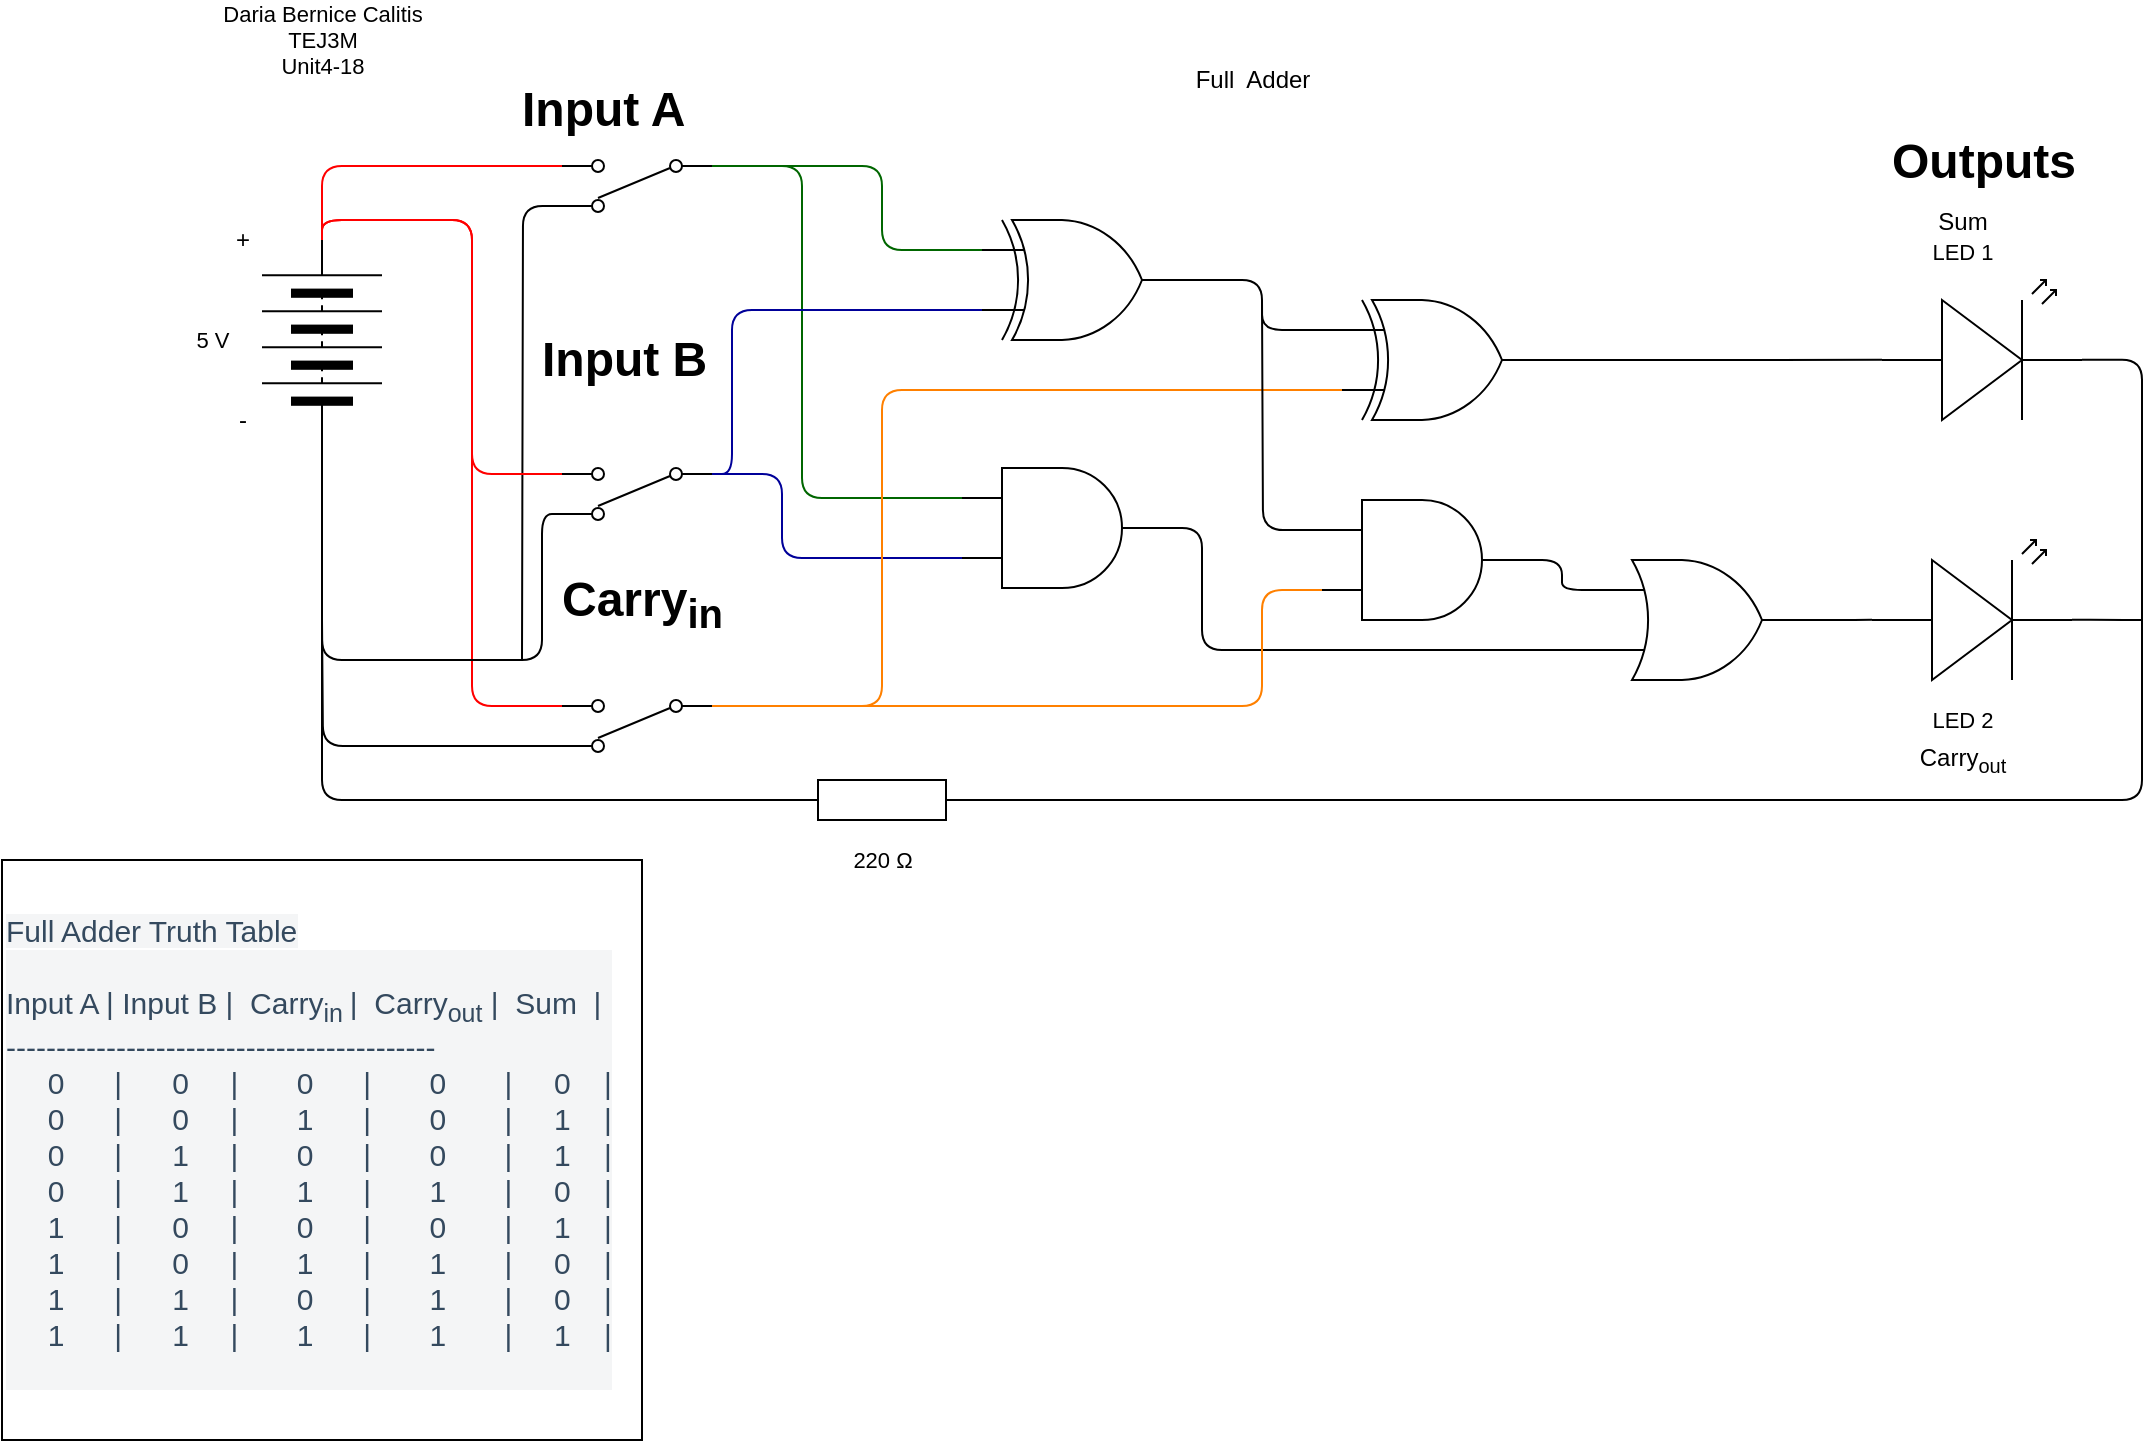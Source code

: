 <mxfile>
    <diagram id="f5-GNXgI_zMe-941o7kl" name="Page-1">
        <mxGraphModel dx="2104" dy="801" grid="1" gridSize="10" guides="1" tooltips="1" connect="1" arrows="1" fold="1" page="1" pageScale="1" pageWidth="827" pageHeight="1169" math="0" shadow="0">
            <root>
                <mxCell id="0"/>
                <mxCell id="1" parent="0"/>
                <mxCell id="79" style="edgeStyle=orthogonalEdgeStyle;html=1;exitX=1;exitY=0.5;exitDx=0;exitDy=0;entryX=1;entryY=0.885;entryDx=0;entryDy=0;entryPerimeter=0;endArrow=none;endFill=0;strokeColor=#FF0000;" edge="1" parent="1" source="5" target="74">
                    <mxGeometry relative="1" as="geometry">
                        <Array as="points">
                            <mxPoint x="150" y="130"/>
                            <mxPoint x="225" y="130"/>
                            <mxPoint x="225" y="373"/>
                        </Array>
                    </mxGeometry>
                </mxCell>
                <mxCell id="5" value="" style="pointerEvents=1;verticalLabelPosition=bottom;shadow=0;dashed=0;align=center;html=1;verticalAlign=top;shape=mxgraph.electrical.miscellaneous.batteryStack;rotation=-90;" parent="1" vertex="1">
                    <mxGeometry x="100" y="160" width="100" height="60" as="geometry"/>
                </mxCell>
                <mxCell id="8" value="5 V" style="text;html=1;align=center;verticalAlign=middle;resizable=0;points=[];autosize=1;strokeColor=none;fillColor=none;fontSize=11;fontFamily=Helvetica;fontColor=default;" parent="1" vertex="1">
                    <mxGeometry x="80" y="180" width="30" height="20" as="geometry"/>
                </mxCell>
                <mxCell id="9" value="220&amp;nbsp;Ω" style="text;html=1;align=center;verticalAlign=middle;resizable=0;points=[];autosize=1;strokeColor=none;fillColor=none;fontSize=11;fontFamily=Helvetica;fontColor=default;" parent="1" vertex="1">
                    <mxGeometry x="410" y="440" width="40" height="20" as="geometry"/>
                </mxCell>
                <mxCell id="10" value="LED 2" style="text;html=1;align=center;verticalAlign=middle;resizable=0;points=[];autosize=1;strokeColor=none;fillColor=none;fontSize=11;fontFamily=Helvetica;fontColor=default;" parent="1" vertex="1">
                    <mxGeometry x="945" y="370" width="50" height="20" as="geometry"/>
                </mxCell>
                <mxCell id="11" value="Daria Bernice Calitis&lt;br&gt;TEJ3M&lt;br&gt;Unit4-18" style="text;html=1;align=center;verticalAlign=middle;resizable=0;points=[];autosize=1;strokeColor=none;fillColor=none;fontSize=11;fontFamily=Helvetica;fontColor=default;" parent="1" vertex="1">
                    <mxGeometry x="95" y="20" width="110" height="40" as="geometry"/>
                </mxCell>
                <mxCell id="12" value="Full&amp;nbsp; Adder" style="text;html=1;align=center;verticalAlign=middle;resizable=0;points=[];autosize=1;strokeColor=none;fillColor=none;" parent="1" vertex="1">
                    <mxGeometry x="580" y="50" width="70" height="20" as="geometry"/>
                </mxCell>
                <mxCell id="13" value="&lt;span style=&quot;color: rgb(52 , 73 , 94) ; font-size: 15px ; font-style: normal ; font-weight: 400 ; letter-spacing: normal ; text-align: left ; text-indent: 0px ; text-transform: none ; word-spacing: 0px ; background-color: rgb(244 , 245 , 246) ; display: inline ; float: none&quot;&gt;Full Adder Truth Table&lt;/span&gt;&lt;div style=&quot;color: rgb(52 , 73 , 94) ; font-size: 15px ; font-style: normal ; font-weight: 400 ; letter-spacing: normal ; text-align: left ; text-indent: 0px ; text-transform: none ; word-spacing: 0px ; background-color: rgb(244 , 245 , 246)&quot;&gt;&lt;br&gt;&lt;/div&gt;&lt;div style=&quot;color: rgb(52 , 73 , 94) ; font-size: 15px ; font-style: normal ; font-weight: 400 ; letter-spacing: normal ; text-align: left ; text-indent: 0px ; text-transform: none ; word-spacing: 0px ; background-color: rgb(244 , 245 , 246)&quot;&gt;Input A | Input B |&amp;nbsp; Carry&lt;sub&gt;in &lt;/sub&gt;|&amp;nbsp; Carry&lt;sub&gt;out&lt;/sub&gt; |&amp;nbsp; Sum&amp;nbsp; |&lt;/div&gt;&lt;div style=&quot;color: rgb(52 , 73 , 94) ; font-size: 15px ; font-style: normal ; font-weight: 400 ; letter-spacing: normal ; text-align: left ; text-indent: 0px ; text-transform: none ; word-spacing: 0px ; background-color: rgb(244 , 245 , 246)&quot;&gt;-------------------------------------------&lt;/div&gt;&lt;div style=&quot;color: rgb(52 , 73 , 94) ; font-size: 15px ; font-style: normal ; font-weight: 400 ; letter-spacing: normal ; text-align: left ; text-indent: 0px ; text-transform: none ; word-spacing: 0px ; background-color: rgb(244 , 245 , 246)&quot;&gt;&amp;nbsp; &amp;nbsp; &amp;nbsp;0&amp;nbsp; &amp;nbsp; &amp;nbsp; |&amp;nbsp; &amp;nbsp; &amp;nbsp; 0&amp;nbsp; &amp;nbsp; &amp;nbsp;|&amp;nbsp; &amp;nbsp; &amp;nbsp; &amp;nbsp;0&amp;nbsp; &amp;nbsp; &amp;nbsp; |&amp;nbsp; &amp;nbsp; &amp;nbsp; &amp;nbsp;0&amp;nbsp; &amp;nbsp; &amp;nbsp; &amp;nbsp;|&amp;nbsp; &amp;nbsp; &amp;nbsp;0&amp;nbsp; &amp;nbsp; |&lt;/div&gt;&lt;div style=&quot;color: rgb(52 , 73 , 94) ; font-size: 15px ; font-style: normal ; font-weight: 400 ; letter-spacing: normal ; text-align: left ; text-indent: 0px ; text-transform: none ; word-spacing: 0px ; background-color: rgb(244 , 245 , 246)&quot;&gt;&lt;div&gt;&amp;nbsp; &amp;nbsp; &amp;nbsp;0&amp;nbsp; &amp;nbsp; &amp;nbsp; |&amp;nbsp; &amp;nbsp; &amp;nbsp; 0&amp;nbsp; &amp;nbsp; &amp;nbsp;|&amp;nbsp; &amp;nbsp; &amp;nbsp; &amp;nbsp;1&amp;nbsp; &amp;nbsp; &amp;nbsp; |&amp;nbsp; &amp;nbsp; &amp;nbsp; &amp;nbsp;0&amp;nbsp; &amp;nbsp; &amp;nbsp; &amp;nbsp;|&amp;nbsp; &amp;nbsp; &amp;nbsp;1&amp;nbsp; &amp;nbsp; |&lt;/div&gt;&lt;div&gt;&lt;div&gt;&amp;nbsp; &amp;nbsp; &amp;nbsp;0&amp;nbsp; &amp;nbsp; &amp;nbsp; |&amp;nbsp; &amp;nbsp; &amp;nbsp; 1&amp;nbsp; &amp;nbsp; &amp;nbsp;|&amp;nbsp; &amp;nbsp; &amp;nbsp; &amp;nbsp;0&amp;nbsp; &amp;nbsp; &amp;nbsp; |&amp;nbsp; &amp;nbsp; &amp;nbsp; &amp;nbsp;0&amp;nbsp; &amp;nbsp; &amp;nbsp; &amp;nbsp;|&amp;nbsp; &amp;nbsp; &amp;nbsp;1&amp;nbsp; &amp;nbsp; |&lt;/div&gt;&lt;/div&gt;&lt;div&gt;&lt;div&gt;&amp;nbsp; &amp;nbsp; &amp;nbsp;0&amp;nbsp; &amp;nbsp; &amp;nbsp; |&amp;nbsp; &amp;nbsp; &amp;nbsp; 1&amp;nbsp; &amp;nbsp; &amp;nbsp;|&amp;nbsp; &amp;nbsp; &amp;nbsp; &amp;nbsp;1&amp;nbsp; &amp;nbsp; &amp;nbsp; |&amp;nbsp; &amp;nbsp; &amp;nbsp; &amp;nbsp;1&amp;nbsp; &amp;nbsp; &amp;nbsp; &amp;nbsp;|&amp;nbsp; &amp;nbsp; &amp;nbsp;0&amp;nbsp; &amp;nbsp; |&lt;/div&gt;&lt;/div&gt;&lt;div&gt;&lt;div&gt;&amp;nbsp; &amp;nbsp; &amp;nbsp;1&amp;nbsp; &amp;nbsp; &amp;nbsp; |&amp;nbsp; &amp;nbsp; &amp;nbsp; 0&amp;nbsp; &amp;nbsp; &amp;nbsp;|&amp;nbsp; &amp;nbsp; &amp;nbsp; &amp;nbsp;0&amp;nbsp; &amp;nbsp; &amp;nbsp; |&amp;nbsp; &amp;nbsp; &amp;nbsp; &amp;nbsp;0&amp;nbsp; &amp;nbsp; &amp;nbsp; &amp;nbsp;|&amp;nbsp; &amp;nbsp; &amp;nbsp;1&amp;nbsp; &amp;nbsp; |&lt;/div&gt;&lt;/div&gt;&lt;div&gt;&lt;div&gt;&amp;nbsp; &amp;nbsp; &amp;nbsp;1&amp;nbsp; &amp;nbsp; &amp;nbsp; |&amp;nbsp; &amp;nbsp; &amp;nbsp; 0&amp;nbsp; &amp;nbsp; &amp;nbsp;|&amp;nbsp; &amp;nbsp; &amp;nbsp; &amp;nbsp;1&amp;nbsp; &amp;nbsp; &amp;nbsp; |&amp;nbsp; &amp;nbsp; &amp;nbsp; &amp;nbsp;1&amp;nbsp; &amp;nbsp; &amp;nbsp; &amp;nbsp;|&amp;nbsp; &amp;nbsp; &amp;nbsp;0&amp;nbsp; &amp;nbsp; |&lt;/div&gt;&lt;/div&gt;&lt;div&gt;&lt;div&gt;&amp;nbsp; &amp;nbsp; &amp;nbsp;1&amp;nbsp; &amp;nbsp; &amp;nbsp; |&amp;nbsp; &amp;nbsp; &amp;nbsp; 1&amp;nbsp; &amp;nbsp; &amp;nbsp;|&amp;nbsp; &amp;nbsp; &amp;nbsp; &amp;nbsp;0&amp;nbsp; &amp;nbsp; &amp;nbsp; |&amp;nbsp; &amp;nbsp; &amp;nbsp; &amp;nbsp;1&amp;nbsp; &amp;nbsp; &amp;nbsp; &amp;nbsp;|&amp;nbsp; &amp;nbsp; &amp;nbsp;0&amp;nbsp; &amp;nbsp; |&lt;/div&gt;&lt;/div&gt;&lt;div&gt;&lt;div&gt;&amp;nbsp; &amp;nbsp; &amp;nbsp;1&amp;nbsp; &amp;nbsp; &amp;nbsp; |&amp;nbsp; &amp;nbsp; &amp;nbsp; 1&amp;nbsp; &amp;nbsp; &amp;nbsp;|&amp;nbsp; &amp;nbsp; &amp;nbsp; &amp;nbsp;1&amp;nbsp; &amp;nbsp; &amp;nbsp; |&amp;nbsp; &amp;nbsp; &amp;nbsp; &amp;nbsp;1&amp;nbsp; &amp;nbsp; &amp;nbsp; &amp;nbsp;|&amp;nbsp; &amp;nbsp; &amp;nbsp;1&amp;nbsp; &amp;nbsp; |&lt;/div&gt;&lt;/div&gt;&lt;div&gt;&amp;nbsp; &amp;nbsp;&lt;br&gt;&lt;/div&gt;&lt;/div&gt;" style="whiteSpace=wrap;html=1;align=left;" parent="1" vertex="1">
                    <mxGeometry x="-10" y="450" width="320" height="290" as="geometry"/>
                </mxCell>
                <mxCell id="18" value="+" style="text;html=1;align=center;verticalAlign=middle;resizable=0;points=[];autosize=1;strokeColor=none;fillColor=none;" parent="1" vertex="1">
                    <mxGeometry x="100" y="130" width="20" height="20" as="geometry"/>
                </mxCell>
                <mxCell id="19" value="-" style="text;html=1;align=center;verticalAlign=middle;resizable=0;points=[];autosize=1;strokeColor=none;fillColor=none;" parent="1" vertex="1">
                    <mxGeometry x="100" y="220" width="20" height="20" as="geometry"/>
                </mxCell>
                <mxCell id="41" style="edgeStyle=orthogonalEdgeStyle;html=1;exitX=0;exitY=0.885;exitDx=0;exitDy=0;exitPerimeter=0;entryX=0;entryY=0.25;entryDx=0;entryDy=0;entryPerimeter=0;endArrow=none;endFill=0;rounded=1;strokeColor=#006600;" parent="1" source="23" target="51" edge="1">
                    <mxGeometry relative="1" as="geometry">
                        <mxPoint x="440" y="115" as="targetPoint"/>
                        <Array as="points">
                            <mxPoint x="430" y="103"/>
                            <mxPoint x="430" y="145"/>
                        </Array>
                    </mxGeometry>
                </mxCell>
                <mxCell id="47" style="edgeStyle=orthogonalEdgeStyle;html=1;exitX=1;exitY=0.115;exitDx=0;exitDy=0;exitPerimeter=0;endArrow=none;endFill=0;fillColor=#FF0000;strokeColor=#000000;" parent="1" source="23" edge="1">
                    <mxGeometry relative="1" as="geometry">
                        <mxPoint x="250" y="350" as="targetPoint"/>
                    </mxGeometry>
                </mxCell>
                <mxCell id="49" style="edgeStyle=orthogonalEdgeStyle;html=1;exitX=1;exitY=0.885;exitDx=0;exitDy=0;exitPerimeter=0;entryX=1;entryY=0.5;entryDx=0;entryDy=0;endArrow=none;endFill=0;strokeColor=#FF0000;" parent="1" source="23" target="5" edge="1">
                    <mxGeometry relative="1" as="geometry"/>
                </mxCell>
                <mxCell id="53" style="edgeStyle=orthogonalEdgeStyle;rounded=1;html=1;exitX=0;exitY=0.885;exitDx=0;exitDy=0;exitPerimeter=0;entryX=0;entryY=0.25;entryDx=0;entryDy=0;entryPerimeter=0;endArrow=none;endFill=0;strokeColor=#006600;" parent="1" source="23" target="52" edge="1">
                    <mxGeometry relative="1" as="geometry">
                        <Array as="points">
                            <mxPoint x="390" y="103"/>
                            <mxPoint x="390" y="269"/>
                        </Array>
                    </mxGeometry>
                </mxCell>
                <mxCell id="23" value="" style="pointerEvents=1;verticalLabelPosition=bottom;shadow=0;dashed=0;align=center;html=1;verticalAlign=top;shape=mxgraph.electrical.electro-mechanical.2-way_switch;rotation=-180;" parent="1" vertex="1">
                    <mxGeometry x="270" y="100" width="75" height="26" as="geometry"/>
                </mxCell>
                <mxCell id="29" style="edgeStyle=orthogonalEdgeStyle;rounded=1;orthogonalLoop=1;jettySize=auto;html=1;exitX=1;exitY=0.115;exitDx=0;exitDy=0;exitPerimeter=0;entryX=0;entryY=0.5;entryDx=0;entryDy=0;endArrow=none;endFill=0;strokeColor=#000000;" parent="1" source="30" target="5" edge="1">
                    <mxGeometry relative="1" as="geometry">
                        <Array as="points">
                            <mxPoint x="260" y="277"/>
                            <mxPoint x="260" y="350"/>
                            <mxPoint x="150" y="350"/>
                        </Array>
                    </mxGeometry>
                </mxCell>
                <mxCell id="42" style="edgeStyle=orthogonalEdgeStyle;html=1;exitX=0;exitY=0.885;exitDx=0;exitDy=0;exitPerimeter=0;entryX=0;entryY=0.75;entryDx=0;entryDy=0;entryPerimeter=0;endArrow=none;endFill=0;strokeColor=#000099;" parent="1" source="30" target="51" edge="1">
                    <mxGeometry relative="1" as="geometry">
                        <mxPoint x="414" y="195" as="targetPoint"/>
                        <Array as="points">
                            <mxPoint x="355" y="175"/>
                        </Array>
                    </mxGeometry>
                </mxCell>
                <mxCell id="46" style="edgeStyle=orthogonalEdgeStyle;html=1;exitX=1;exitY=0.885;exitDx=0;exitDy=0;exitPerimeter=0;entryX=1;entryY=0.5;entryDx=0;entryDy=0;endArrow=none;endFill=0;strokeColor=#FF0000;" parent="1" source="30" target="5" edge="1">
                    <mxGeometry relative="1" as="geometry"/>
                </mxCell>
                <mxCell id="54" style="edgeStyle=orthogonalEdgeStyle;rounded=1;html=1;exitX=0;exitY=0.885;exitDx=0;exitDy=0;exitPerimeter=0;endArrow=none;endFill=0;entryX=0;entryY=0.75;entryDx=0;entryDy=0;entryPerimeter=0;strokeColor=#000099;" parent="1" source="30" target="52" edge="1">
                    <mxGeometry relative="1" as="geometry">
                        <Array as="points">
                            <mxPoint x="380" y="257"/>
                            <mxPoint x="380" y="299"/>
                        </Array>
                    </mxGeometry>
                </mxCell>
                <mxCell id="30" value="" style="pointerEvents=1;verticalLabelPosition=bottom;shadow=0;dashed=0;align=center;html=1;verticalAlign=top;shape=mxgraph.electrical.electro-mechanical.2-way_switch;rotation=-180;" parent="1" vertex="1">
                    <mxGeometry x="270" y="254" width="75" height="26" as="geometry"/>
                </mxCell>
                <mxCell id="33" value="&lt;h1&gt;Input A&lt;/h1&gt;" style="text;html=1;strokeColor=none;fillColor=none;spacing=5;spacingTop=-20;whiteSpace=wrap;overflow=hidden;rounded=0;" parent="1" vertex="1">
                    <mxGeometry x="245" y="55" width="100" height="40" as="geometry"/>
                </mxCell>
                <mxCell id="34" value="&lt;h1&gt;Input B&lt;/h1&gt;" style="text;html=1;strokeColor=none;fillColor=none;spacing=5;spacingTop=-20;whiteSpace=wrap;overflow=hidden;rounded=0;" parent="1" vertex="1">
                    <mxGeometry x="255" y="180" width="100" height="40" as="geometry"/>
                </mxCell>
                <mxCell id="35" value="&lt;h1&gt;Outputs&lt;/h1&gt;" style="text;html=1;strokeColor=none;fillColor=none;spacing=5;spacingTop=-20;whiteSpace=wrap;overflow=hidden;rounded=0;" parent="1" vertex="1">
                    <mxGeometry x="930" y="81" width="100" height="40" as="geometry"/>
                </mxCell>
                <mxCell id="82" style="edgeStyle=orthogonalEdgeStyle;html=1;exitX=1;exitY=0.5;exitDx=0;exitDy=0;exitPerimeter=0;entryX=0;entryY=0.25;entryDx=0;entryDy=0;entryPerimeter=0;endArrow=none;endFill=0;strokeColor=#000000;" edge="1" parent="1" source="51" target="81">
                    <mxGeometry relative="1" as="geometry"/>
                </mxCell>
                <mxCell id="51" value="" style="verticalLabelPosition=bottom;shadow=0;dashed=0;align=center;html=1;verticalAlign=top;shape=mxgraph.electrical.logic_gates.logic_gate;operation=xor;" parent="1" vertex="1">
                    <mxGeometry x="480" y="130" width="100" height="60" as="geometry"/>
                </mxCell>
                <mxCell id="86" style="edgeStyle=orthogonalEdgeStyle;html=1;exitX=1;exitY=0.5;exitDx=0;exitDy=0;exitPerimeter=0;entryX=0;entryY=0.75;entryDx=0;entryDy=0;entryPerimeter=0;endArrow=none;endFill=0;strokeColor=#000000;" edge="1" parent="1" source="52" target="84">
                    <mxGeometry relative="1" as="geometry">
                        <Array as="points">
                            <mxPoint x="590" y="284"/>
                            <mxPoint x="590" y="345"/>
                        </Array>
                    </mxGeometry>
                </mxCell>
                <mxCell id="52" value="" style="verticalLabelPosition=bottom;shadow=0;dashed=0;align=center;html=1;verticalAlign=top;shape=mxgraph.electrical.logic_gates.logic_gate;operation=and;" parent="1" vertex="1">
                    <mxGeometry x="470" y="254" width="100" height="60" as="geometry"/>
                </mxCell>
                <mxCell id="57" value="Sum" style="text;html=1;align=center;verticalAlign=middle;resizable=0;points=[];autosize=1;strokeColor=none;fillColor=none;" parent="1" vertex="1">
                    <mxGeometry x="950" y="121" width="40" height="20" as="geometry"/>
                </mxCell>
                <mxCell id="58" value="Carry&lt;sub&gt;out&lt;/sub&gt;" style="text;html=1;align=center;verticalAlign=middle;resizable=0;points=[];autosize=1;strokeColor=none;fillColor=none;" parent="1" vertex="1">
                    <mxGeometry x="940" y="390" width="60" height="20" as="geometry"/>
                </mxCell>
                <mxCell id="93" style="edgeStyle=orthogonalEdgeStyle;html=1;exitX=1;exitY=0.57;exitDx=0;exitDy=0;exitPerimeter=0;entryX=1;entryY=0.5;entryDx=0;entryDy=0;entryPerimeter=0;endArrow=none;endFill=0;strokeColor=#000000;" edge="1" parent="1" source="59" target="69">
                    <mxGeometry relative="1" as="geometry">
                        <Array as="points">
                            <mxPoint x="1060" y="200"/>
                            <mxPoint x="1060" y="420"/>
                        </Array>
                    </mxGeometry>
                </mxCell>
                <mxCell id="59" value="" style="verticalLabelPosition=bottom;shadow=0;dashed=0;align=center;html=1;verticalAlign=top;shape=mxgraph.electrical.opto_electronics.led_2;pointerEvents=1;" parent="1" vertex="1">
                    <mxGeometry x="930" y="160" width="100" height="70" as="geometry"/>
                </mxCell>
                <mxCell id="94" style="edgeStyle=orthogonalEdgeStyle;html=1;exitX=1;exitY=0.57;exitDx=0;exitDy=0;exitPerimeter=0;endArrow=none;endFill=0;strokeColor=#000000;" edge="1" parent="1" source="61">
                    <mxGeometry relative="1" as="geometry">
                        <mxPoint x="1060" y="330" as="targetPoint"/>
                    </mxGeometry>
                </mxCell>
                <mxCell id="61" value="" style="verticalLabelPosition=bottom;shadow=0;dashed=0;align=center;html=1;verticalAlign=top;shape=mxgraph.electrical.opto_electronics.led_2;pointerEvents=1;" parent="1" vertex="1">
                    <mxGeometry x="925" y="290" width="100" height="70" as="geometry"/>
                </mxCell>
                <mxCell id="73" style="edgeStyle=orthogonalEdgeStyle;rounded=1;html=1;exitX=0;exitY=0.5;exitDx=0;exitDy=0;exitPerimeter=0;endArrow=none;endFill=0;strokeColor=#000000;" parent="1" source="69" target="5" edge="1">
                    <mxGeometry relative="1" as="geometry"/>
                </mxCell>
                <mxCell id="69" value="" style="pointerEvents=1;verticalLabelPosition=bottom;shadow=0;dashed=0;align=center;html=1;verticalAlign=top;shape=mxgraph.electrical.resistors.resistor_1;" parent="1" vertex="1">
                    <mxGeometry x="380" y="410" width="100" height="20" as="geometry"/>
                </mxCell>
                <mxCell id="70" value="LED 1" style="text;html=1;align=center;verticalAlign=middle;resizable=0;points=[];autosize=1;strokeColor=none;fillColor=none;fontSize=11;fontFamily=Helvetica;fontColor=default;" parent="1" vertex="1">
                    <mxGeometry x="945" y="136" width="50" height="20" as="geometry"/>
                </mxCell>
                <mxCell id="80" style="edgeStyle=orthogonalEdgeStyle;html=1;exitX=1;exitY=0.115;exitDx=0;exitDy=0;exitPerimeter=0;endArrow=none;endFill=0;strokeColor=#000000;" edge="1" parent="1" source="74">
                    <mxGeometry relative="1" as="geometry">
                        <mxPoint x="150" y="330" as="targetPoint"/>
                    </mxGeometry>
                </mxCell>
                <mxCell id="85" style="edgeStyle=orthogonalEdgeStyle;html=1;exitX=0;exitY=0.885;exitDx=0;exitDy=0;exitPerimeter=0;entryX=0;entryY=0.75;entryDx=0;entryDy=0;entryPerimeter=0;endArrow=none;endFill=0;strokeColor=#FF8000;" edge="1" parent="1" source="74" target="81">
                    <mxGeometry relative="1" as="geometry">
                        <Array as="points">
                            <mxPoint x="430" y="373"/>
                            <mxPoint x="430" y="215"/>
                        </Array>
                    </mxGeometry>
                </mxCell>
                <mxCell id="74" value="" style="pointerEvents=1;verticalLabelPosition=bottom;shadow=0;dashed=0;align=center;html=1;verticalAlign=top;shape=mxgraph.electrical.electro-mechanical.2-way_switch;rotation=-180;" vertex="1" parent="1">
                    <mxGeometry x="270" y="370" width="75" height="26" as="geometry"/>
                </mxCell>
                <mxCell id="75" value="&lt;h1&gt;Carry&lt;sub&gt;in&lt;/sub&gt;&lt;/h1&gt;" style="text;html=1;strokeColor=none;fillColor=none;spacing=5;spacingTop=-20;whiteSpace=wrap;overflow=hidden;rounded=0;" vertex="1" parent="1">
                    <mxGeometry x="265" y="300" width="100" height="40" as="geometry"/>
                </mxCell>
                <mxCell id="91" style="edgeStyle=orthogonalEdgeStyle;html=1;exitX=1;exitY=0.5;exitDx=0;exitDy=0;exitPerimeter=0;entryX=0;entryY=0.57;entryDx=0;entryDy=0;entryPerimeter=0;endArrow=none;endFill=0;strokeColor=#000000;" edge="1" parent="1" source="81" target="59">
                    <mxGeometry relative="1" as="geometry"/>
                </mxCell>
                <mxCell id="81" value="" style="verticalLabelPosition=bottom;shadow=0;dashed=0;align=center;html=1;verticalAlign=top;shape=mxgraph.electrical.logic_gates.logic_gate;operation=xor;" vertex="1" parent="1">
                    <mxGeometry x="660" y="170" width="100" height="60" as="geometry"/>
                </mxCell>
                <mxCell id="87" style="edgeStyle=orthogonalEdgeStyle;html=1;exitX=1;exitY=0.5;exitDx=0;exitDy=0;exitPerimeter=0;entryX=0;entryY=0.25;entryDx=0;entryDy=0;entryPerimeter=0;endArrow=none;endFill=0;strokeColor=#000000;" edge="1" parent="1" source="83" target="84">
                    <mxGeometry relative="1" as="geometry"/>
                </mxCell>
                <mxCell id="88" style="edgeStyle=orthogonalEdgeStyle;html=1;exitX=0;exitY=0.25;exitDx=0;exitDy=0;exitPerimeter=0;endArrow=none;endFill=0;strokeColor=#000000;" edge="1" parent="1" source="83">
                    <mxGeometry relative="1" as="geometry">
                        <mxPoint x="620" y="170" as="targetPoint"/>
                    </mxGeometry>
                </mxCell>
                <mxCell id="89" style="edgeStyle=orthogonalEdgeStyle;html=1;exitX=0;exitY=0.75;exitDx=0;exitDy=0;exitPerimeter=0;entryX=0;entryY=0.885;entryDx=0;entryDy=0;entryPerimeter=0;endArrow=none;endFill=0;strokeColor=#FF8000;" edge="1" parent="1" source="83" target="74">
                    <mxGeometry relative="1" as="geometry">
                        <Array as="points">
                            <mxPoint x="620" y="315"/>
                            <mxPoint x="620" y="373"/>
                        </Array>
                    </mxGeometry>
                </mxCell>
                <mxCell id="83" value="" style="verticalLabelPosition=bottom;shadow=0;dashed=0;align=center;html=1;verticalAlign=top;shape=mxgraph.electrical.logic_gates.logic_gate;operation=and;" vertex="1" parent="1">
                    <mxGeometry x="650" y="270" width="100" height="60" as="geometry"/>
                </mxCell>
                <mxCell id="92" style="edgeStyle=orthogonalEdgeStyle;html=1;exitX=1;exitY=0.5;exitDx=0;exitDy=0;exitPerimeter=0;entryX=0;entryY=0.57;entryDx=0;entryDy=0;entryPerimeter=0;endArrow=none;endFill=0;strokeColor=#000000;" edge="1" parent="1" source="84" target="61">
                    <mxGeometry relative="1" as="geometry"/>
                </mxCell>
                <mxCell id="84" value="" style="verticalLabelPosition=bottom;shadow=0;dashed=0;align=center;html=1;verticalAlign=top;shape=mxgraph.electrical.logic_gates.logic_gate;operation=or;" vertex="1" parent="1">
                    <mxGeometry x="790" y="300" width="100" height="60" as="geometry"/>
                </mxCell>
            </root>
        </mxGraphModel>
    </diagram>
</mxfile>